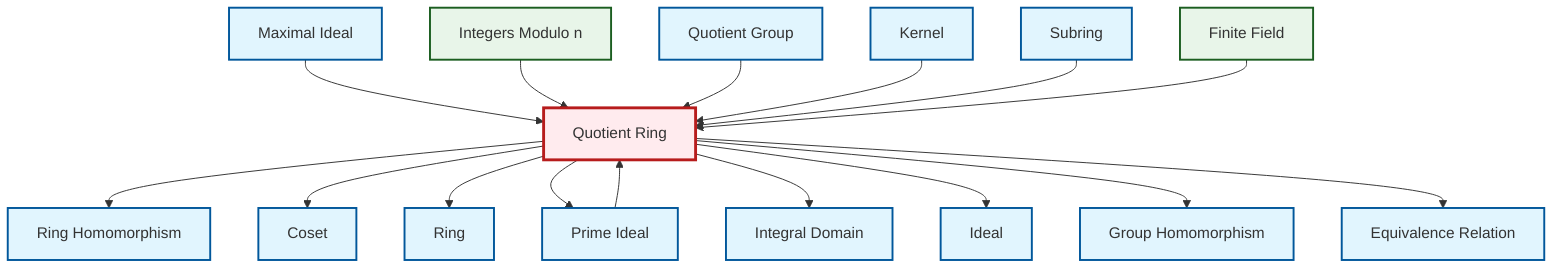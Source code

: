graph TD
    classDef definition fill:#e1f5fe,stroke:#01579b,stroke-width:2px
    classDef theorem fill:#f3e5f5,stroke:#4a148c,stroke-width:2px
    classDef axiom fill:#fff3e0,stroke:#e65100,stroke-width:2px
    classDef example fill:#e8f5e9,stroke:#1b5e20,stroke-width:2px
    classDef current fill:#ffebee,stroke:#b71c1c,stroke-width:3px
    def-integral-domain["Integral Domain"]:::definition
    def-ring-homomorphism["Ring Homomorphism"]:::definition
    def-maximal-ideal["Maximal Ideal"]:::definition
    def-ring["Ring"]:::definition
    def-kernel["Kernel"]:::definition
    def-prime-ideal["Prime Ideal"]:::definition
    def-quotient-ring["Quotient Ring"]:::definition
    def-subring["Subring"]:::definition
    ex-finite-field["Finite Field"]:::example
    ex-quotient-integers-mod-n["Integers Modulo n"]:::example
    def-quotient-group["Quotient Group"]:::definition
    def-ideal["Ideal"]:::definition
    def-homomorphism["Group Homomorphism"]:::definition
    def-coset["Coset"]:::definition
    def-equivalence-relation["Equivalence Relation"]:::definition
    def-quotient-ring --> def-ring-homomorphism
    def-maximal-ideal --> def-quotient-ring
    def-quotient-ring --> def-coset
    def-quotient-ring --> def-ring
    def-quotient-ring --> def-prime-ideal
    ex-quotient-integers-mod-n --> def-quotient-ring
    def-quotient-group --> def-quotient-ring
    def-quotient-ring --> def-integral-domain
    def-quotient-ring --> def-ideal
    def-kernel --> def-quotient-ring
    def-prime-ideal --> def-quotient-ring
    def-quotient-ring --> def-homomorphism
    def-subring --> def-quotient-ring
    def-quotient-ring --> def-equivalence-relation
    ex-finite-field --> def-quotient-ring
    class def-quotient-ring current